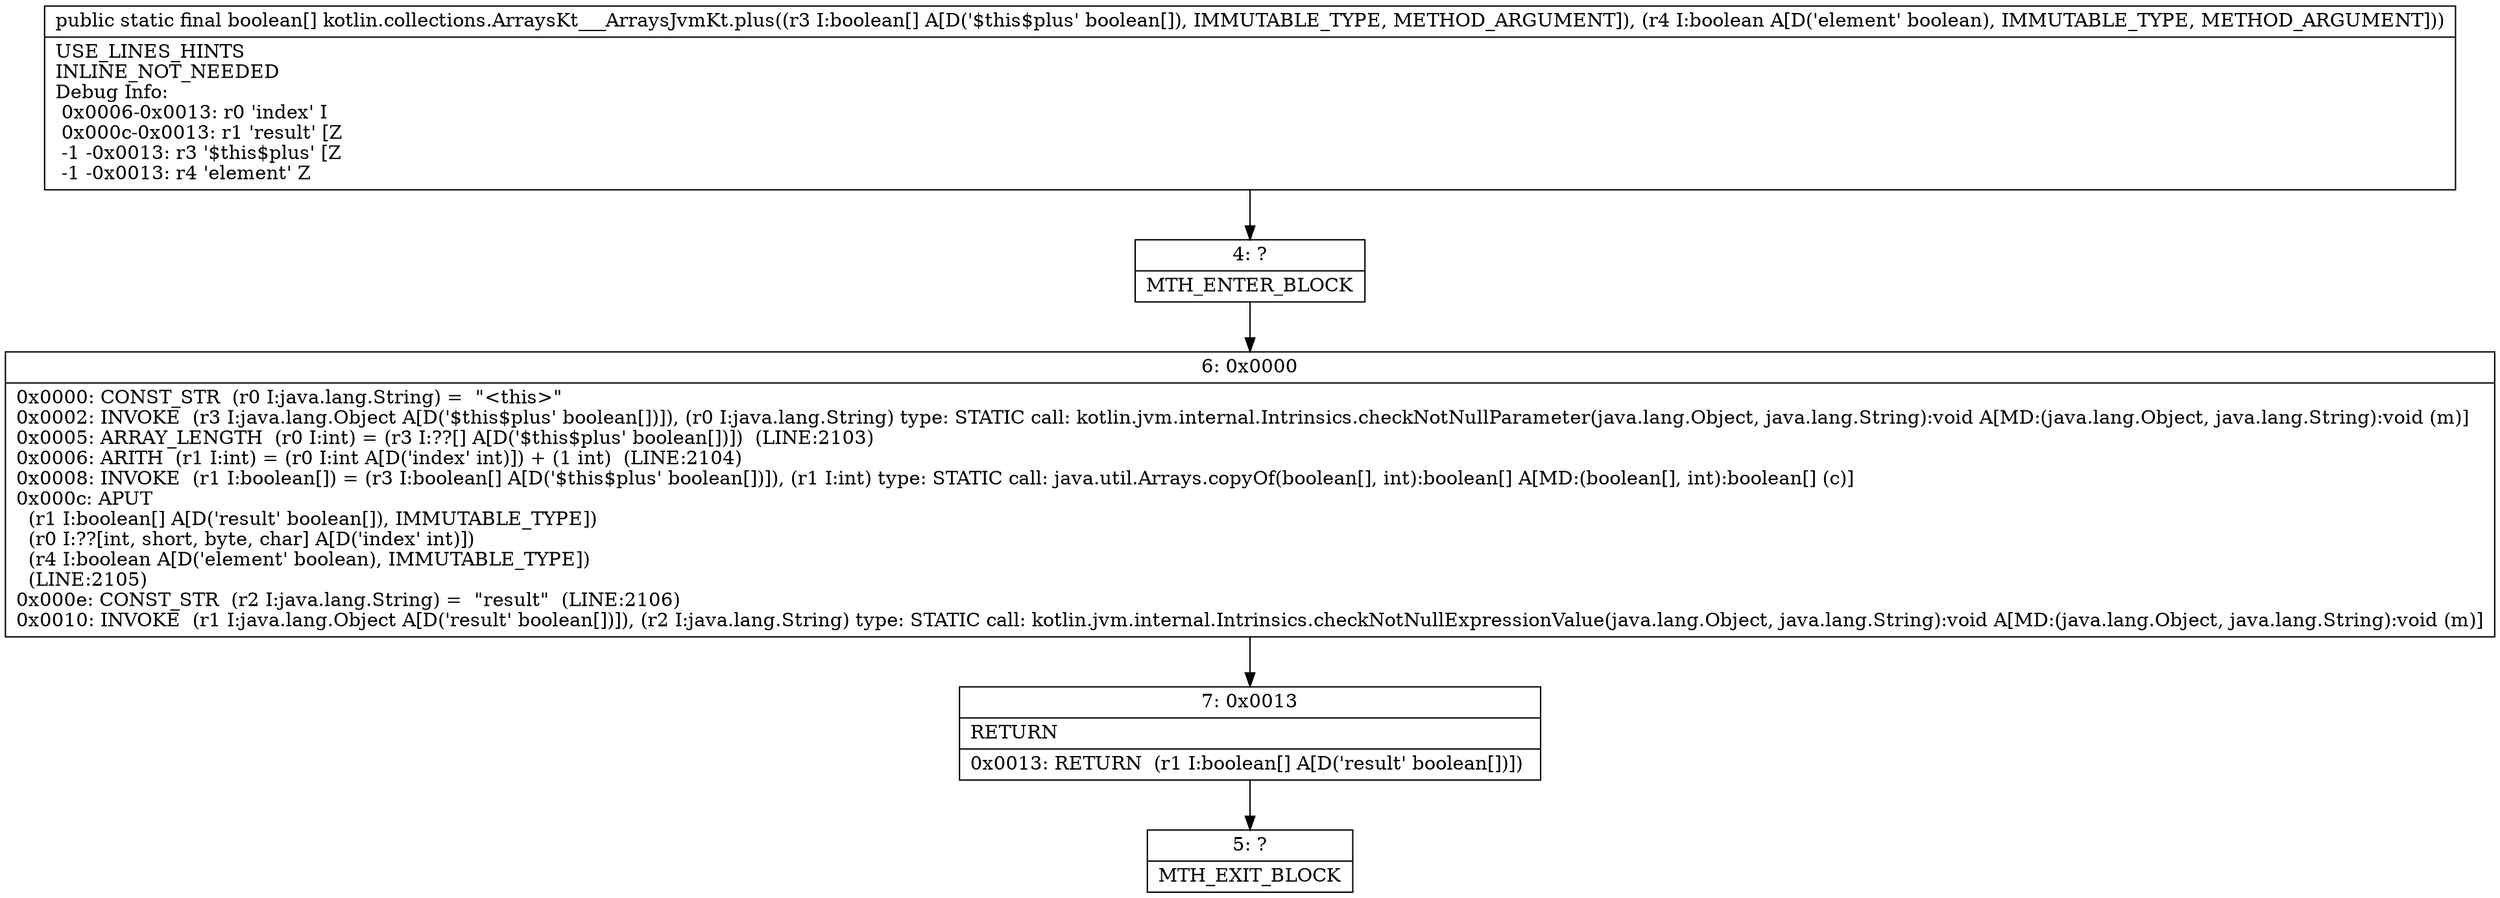 digraph "CFG forkotlin.collections.ArraysKt___ArraysJvmKt.plus([ZZ)[Z" {
Node_4 [shape=record,label="{4\:\ ?|MTH_ENTER_BLOCK\l}"];
Node_6 [shape=record,label="{6\:\ 0x0000|0x0000: CONST_STR  (r0 I:java.lang.String) =  \"\<this\>\" \l0x0002: INVOKE  (r3 I:java.lang.Object A[D('$this$plus' boolean[])]), (r0 I:java.lang.String) type: STATIC call: kotlin.jvm.internal.Intrinsics.checkNotNullParameter(java.lang.Object, java.lang.String):void A[MD:(java.lang.Object, java.lang.String):void (m)]\l0x0005: ARRAY_LENGTH  (r0 I:int) = (r3 I:??[] A[D('$this$plus' boolean[])])  (LINE:2103)\l0x0006: ARITH  (r1 I:int) = (r0 I:int A[D('index' int)]) + (1 int)  (LINE:2104)\l0x0008: INVOKE  (r1 I:boolean[]) = (r3 I:boolean[] A[D('$this$plus' boolean[])]), (r1 I:int) type: STATIC call: java.util.Arrays.copyOf(boolean[], int):boolean[] A[MD:(boolean[], int):boolean[] (c)]\l0x000c: APUT  \l  (r1 I:boolean[] A[D('result' boolean[]), IMMUTABLE_TYPE])\l  (r0 I:??[int, short, byte, char] A[D('index' int)])\l  (r4 I:boolean A[D('element' boolean), IMMUTABLE_TYPE])\l  (LINE:2105)\l0x000e: CONST_STR  (r2 I:java.lang.String) =  \"result\"  (LINE:2106)\l0x0010: INVOKE  (r1 I:java.lang.Object A[D('result' boolean[])]), (r2 I:java.lang.String) type: STATIC call: kotlin.jvm.internal.Intrinsics.checkNotNullExpressionValue(java.lang.Object, java.lang.String):void A[MD:(java.lang.Object, java.lang.String):void (m)]\l}"];
Node_7 [shape=record,label="{7\:\ 0x0013|RETURN\l|0x0013: RETURN  (r1 I:boolean[] A[D('result' boolean[])]) \l}"];
Node_5 [shape=record,label="{5\:\ ?|MTH_EXIT_BLOCK\l}"];
MethodNode[shape=record,label="{public static final boolean[] kotlin.collections.ArraysKt___ArraysJvmKt.plus((r3 I:boolean[] A[D('$this$plus' boolean[]), IMMUTABLE_TYPE, METHOD_ARGUMENT]), (r4 I:boolean A[D('element' boolean), IMMUTABLE_TYPE, METHOD_ARGUMENT]))  | USE_LINES_HINTS\lINLINE_NOT_NEEDED\lDebug Info:\l  0x0006\-0x0013: r0 'index' I\l  0x000c\-0x0013: r1 'result' [Z\l  \-1 \-0x0013: r3 '$this$plus' [Z\l  \-1 \-0x0013: r4 'element' Z\l}"];
MethodNode -> Node_4;Node_4 -> Node_6;
Node_6 -> Node_7;
Node_7 -> Node_5;
}

